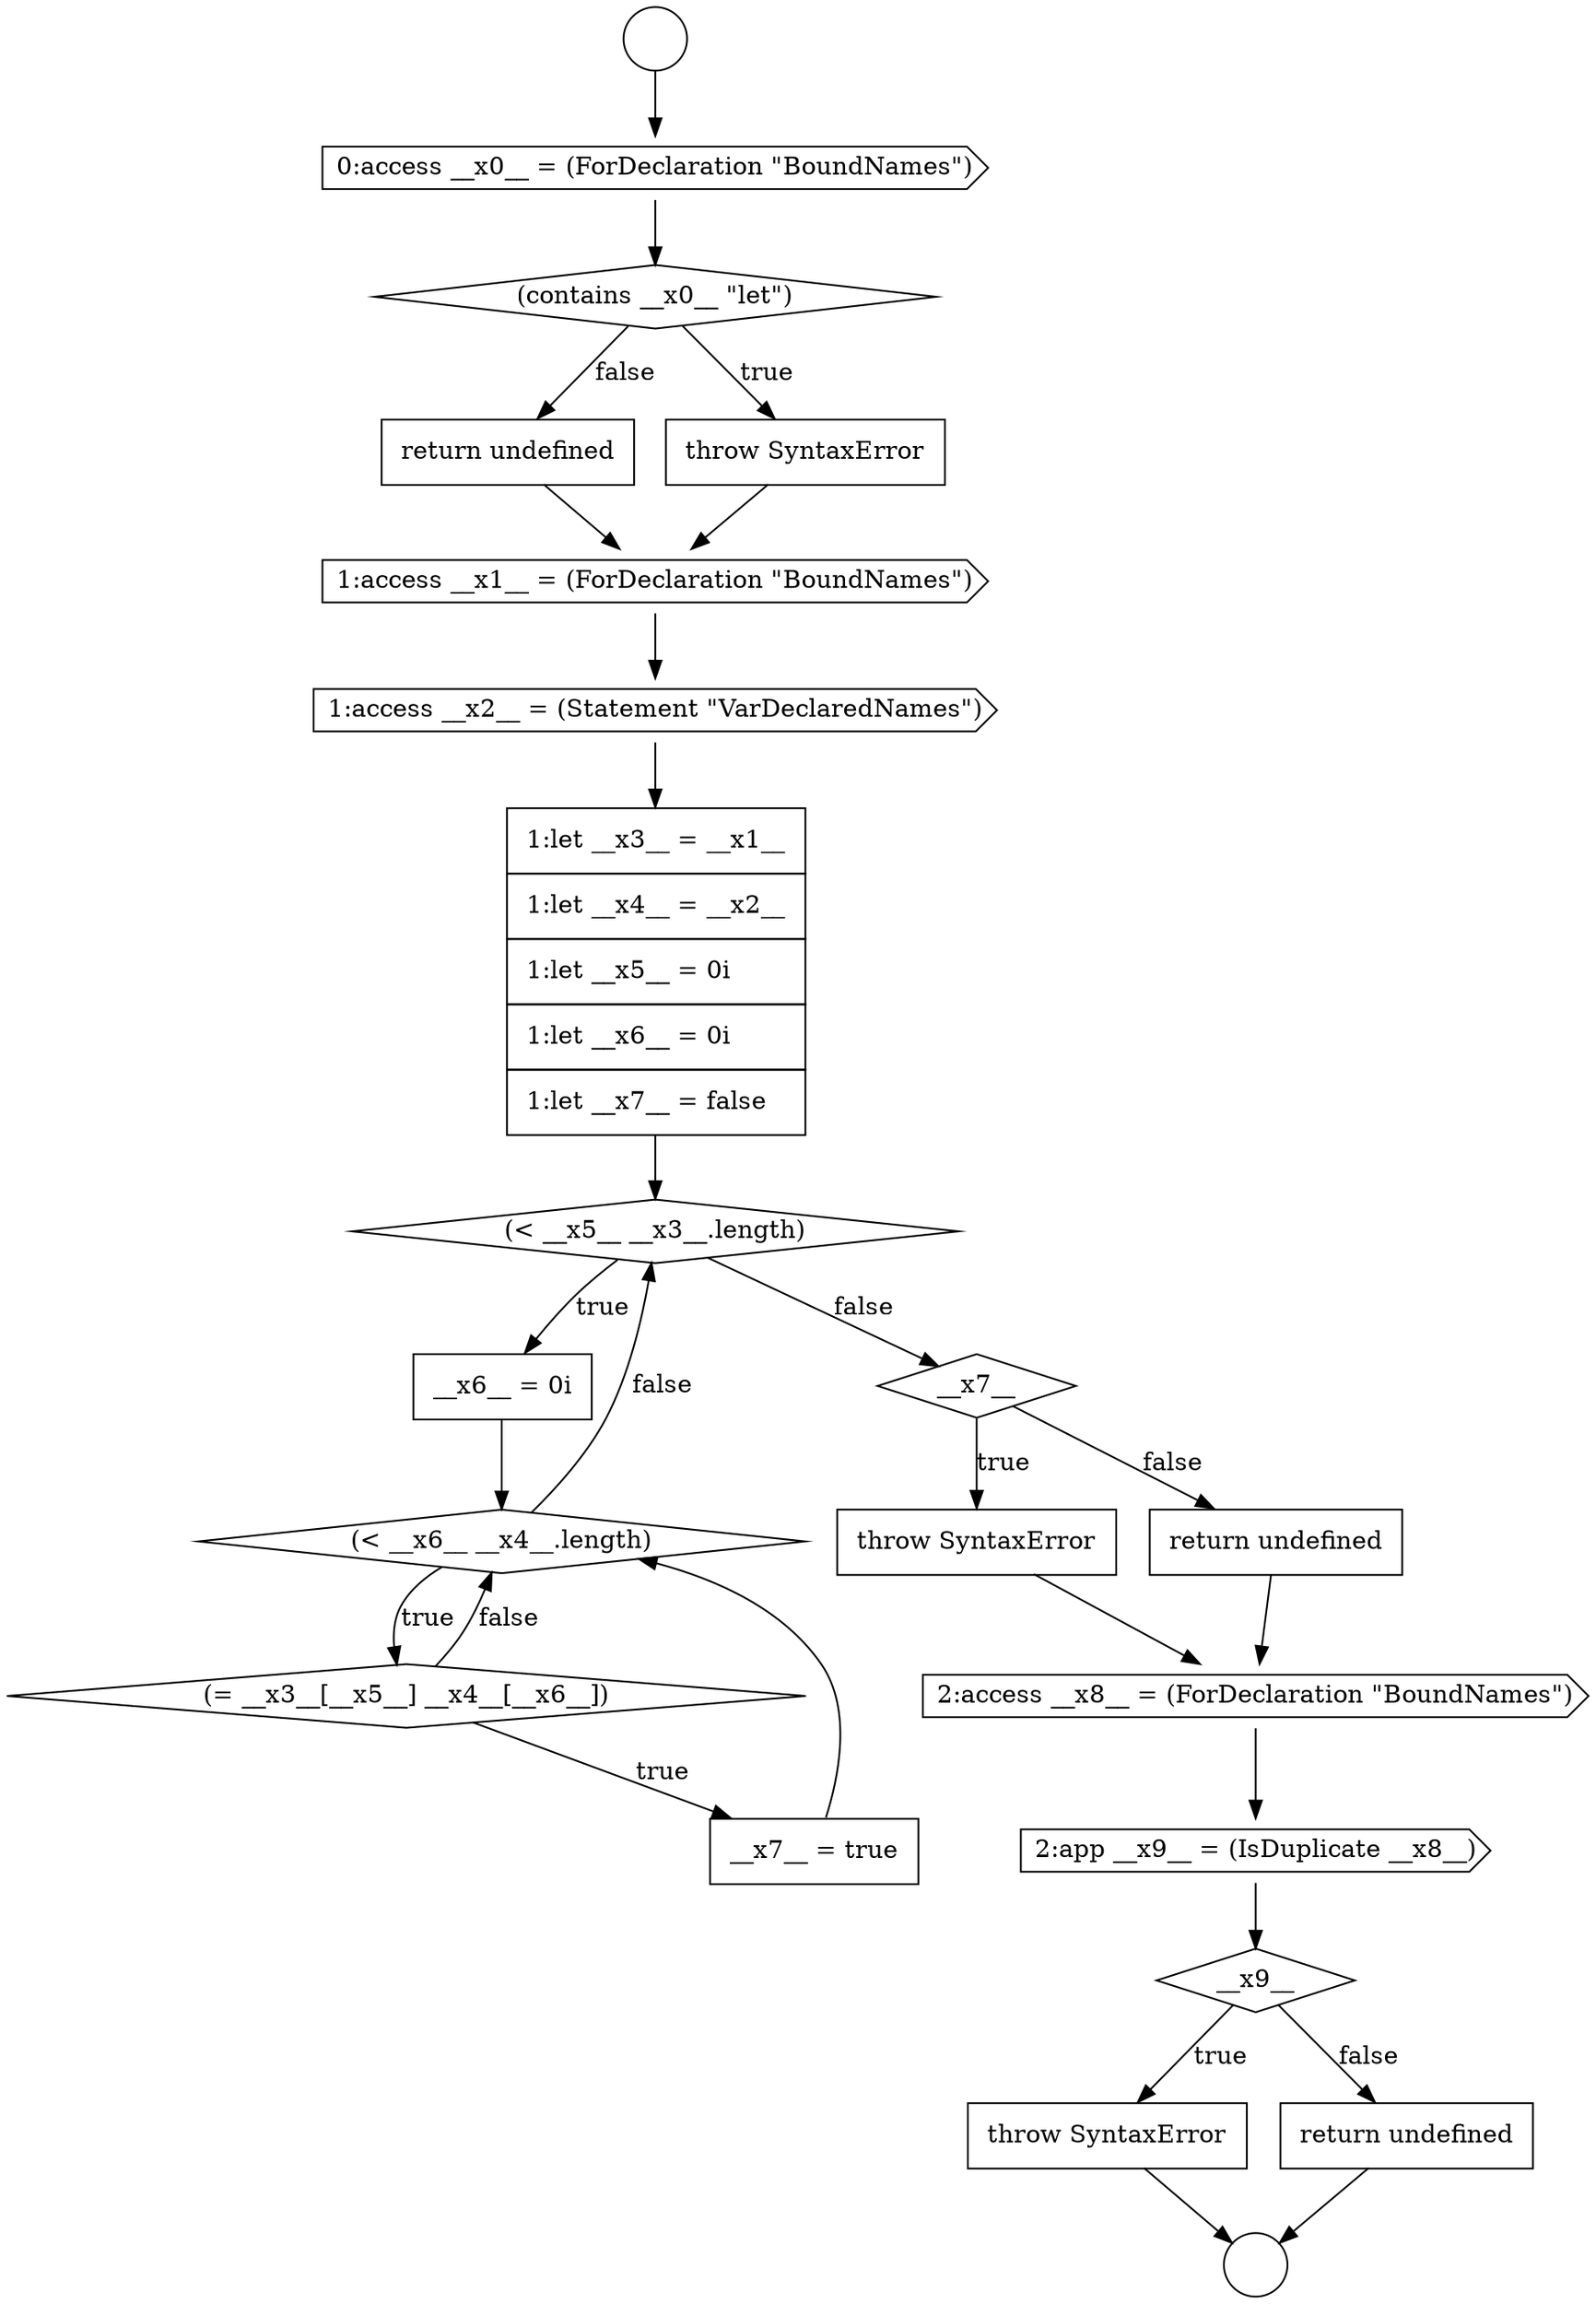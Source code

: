 digraph {
  node17285 [shape=none, margin=0, label=<<font color="black">
    <table border="0" cellborder="1" cellspacing="0" cellpadding="10">
      <tr><td align="left">return undefined</td></tr>
    </table>
  </font>> color="black" fillcolor="white" style=filled]
  node17290 [shape=none, margin=0, label=<<font color="black">
    <table border="0" cellborder="1" cellspacing="0" cellpadding="10">
      <tr><td align="left">__x6__ = 0i</td></tr>
    </table>
  </font>> color="black" fillcolor="white" style=filled]
  node17298 [shape=cds, label=<<font color="black">2:app __x9__ = (IsDuplicate __x8__)</font>> color="black" fillcolor="white" style=filled]
  node17289 [shape=diamond, label=<<font color="black">(&lt; __x5__ __x3__.length)</font>> color="black" fillcolor="white" style=filled]
  node17296 [shape=none, margin=0, label=<<font color="black">
    <table border="0" cellborder="1" cellspacing="0" cellpadding="10">
      <tr><td align="left">return undefined</td></tr>
    </table>
  </font>> color="black" fillcolor="white" style=filled]
  node17286 [shape=cds, label=<<font color="black">1:access __x1__ = (ForDeclaration &quot;BoundNames&quot;)</font>> color="black" fillcolor="white" style=filled]
  node17293 [shape=none, margin=0, label=<<font color="black">
    <table border="0" cellborder="1" cellspacing="0" cellpadding="10">
      <tr><td align="left">__x7__ = true</td></tr>
    </table>
  </font>> color="black" fillcolor="white" style=filled]
  node17287 [shape=cds, label=<<font color="black">1:access __x2__ = (Statement &quot;VarDeclaredNames&quot;)</font>> color="black" fillcolor="white" style=filled]
  node17300 [shape=none, margin=0, label=<<font color="black">
    <table border="0" cellborder="1" cellspacing="0" cellpadding="10">
      <tr><td align="left">throw SyntaxError</td></tr>
    </table>
  </font>> color="black" fillcolor="white" style=filled]
  node17281 [shape=circle label=" " color="black" fillcolor="white" style=filled]
  node17283 [shape=diamond, label=<<font color="black">(contains __x0__ &quot;let&quot;)</font>> color="black" fillcolor="white" style=filled]
  node17294 [shape=diamond, label=<<font color="black">__x7__</font>> color="black" fillcolor="white" style=filled]
  node17301 [shape=none, margin=0, label=<<font color="black">
    <table border="0" cellborder="1" cellspacing="0" cellpadding="10">
      <tr><td align="left">return undefined</td></tr>
    </table>
  </font>> color="black" fillcolor="white" style=filled]
  node17291 [shape=diamond, label=<<font color="black">(&lt; __x6__ __x4__.length)</font>> color="black" fillcolor="white" style=filled]
  node17295 [shape=none, margin=0, label=<<font color="black">
    <table border="0" cellborder="1" cellspacing="0" cellpadding="10">
      <tr><td align="left">throw SyntaxError</td></tr>
    </table>
  </font>> color="black" fillcolor="white" style=filled]
  node17288 [shape=none, margin=0, label=<<font color="black">
    <table border="0" cellborder="1" cellspacing="0" cellpadding="10">
      <tr><td align="left">1:let __x3__ = __x1__</td></tr>
      <tr><td align="left">1:let __x4__ = __x2__</td></tr>
      <tr><td align="left">1:let __x5__ = 0i</td></tr>
      <tr><td align="left">1:let __x6__ = 0i</td></tr>
      <tr><td align="left">1:let __x7__ = false</td></tr>
    </table>
  </font>> color="black" fillcolor="white" style=filled]
  node17282 [shape=cds, label=<<font color="black">0:access __x0__ = (ForDeclaration &quot;BoundNames&quot;)</font>> color="black" fillcolor="white" style=filled]
  node17299 [shape=diamond, label=<<font color="black">__x9__</font>> color="black" fillcolor="white" style=filled]
  node17280 [shape=circle label=" " color="black" fillcolor="white" style=filled]
  node17292 [shape=diamond, label=<<font color="black">(= __x3__[__x5__] __x4__[__x6__])</font>> color="black" fillcolor="white" style=filled]
  node17284 [shape=none, margin=0, label=<<font color="black">
    <table border="0" cellborder="1" cellspacing="0" cellpadding="10">
      <tr><td align="left">throw SyntaxError</td></tr>
    </table>
  </font>> color="black" fillcolor="white" style=filled]
  node17297 [shape=cds, label=<<font color="black">2:access __x8__ = (ForDeclaration &quot;BoundNames&quot;)</font>> color="black" fillcolor="white" style=filled]
  node17293 -> node17291 [ color="black"]
  node17297 -> node17298 [ color="black"]
  node17294 -> node17295 [label=<<font color="black">true</font>> color="black"]
  node17294 -> node17296 [label=<<font color="black">false</font>> color="black"]
  node17300 -> node17281 [ color="black"]
  node17285 -> node17286 [ color="black"]
  node17299 -> node17300 [label=<<font color="black">true</font>> color="black"]
  node17299 -> node17301 [label=<<font color="black">false</font>> color="black"]
  node17298 -> node17299 [ color="black"]
  node17286 -> node17287 [ color="black"]
  node17292 -> node17293 [label=<<font color="black">true</font>> color="black"]
  node17292 -> node17291 [label=<<font color="black">false</font>> color="black"]
  node17288 -> node17289 [ color="black"]
  node17283 -> node17284 [label=<<font color="black">true</font>> color="black"]
  node17283 -> node17285 [label=<<font color="black">false</font>> color="black"]
  node17290 -> node17291 [ color="black"]
  node17280 -> node17282 [ color="black"]
  node17284 -> node17286 [ color="black"]
  node17296 -> node17297 [ color="black"]
  node17301 -> node17281 [ color="black"]
  node17291 -> node17292 [label=<<font color="black">true</font>> color="black"]
  node17291 -> node17289 [label=<<font color="black">false</font>> color="black"]
  node17289 -> node17290 [label=<<font color="black">true</font>> color="black"]
  node17289 -> node17294 [label=<<font color="black">false</font>> color="black"]
  node17295 -> node17297 [ color="black"]
  node17287 -> node17288 [ color="black"]
  node17282 -> node17283 [ color="black"]
}
